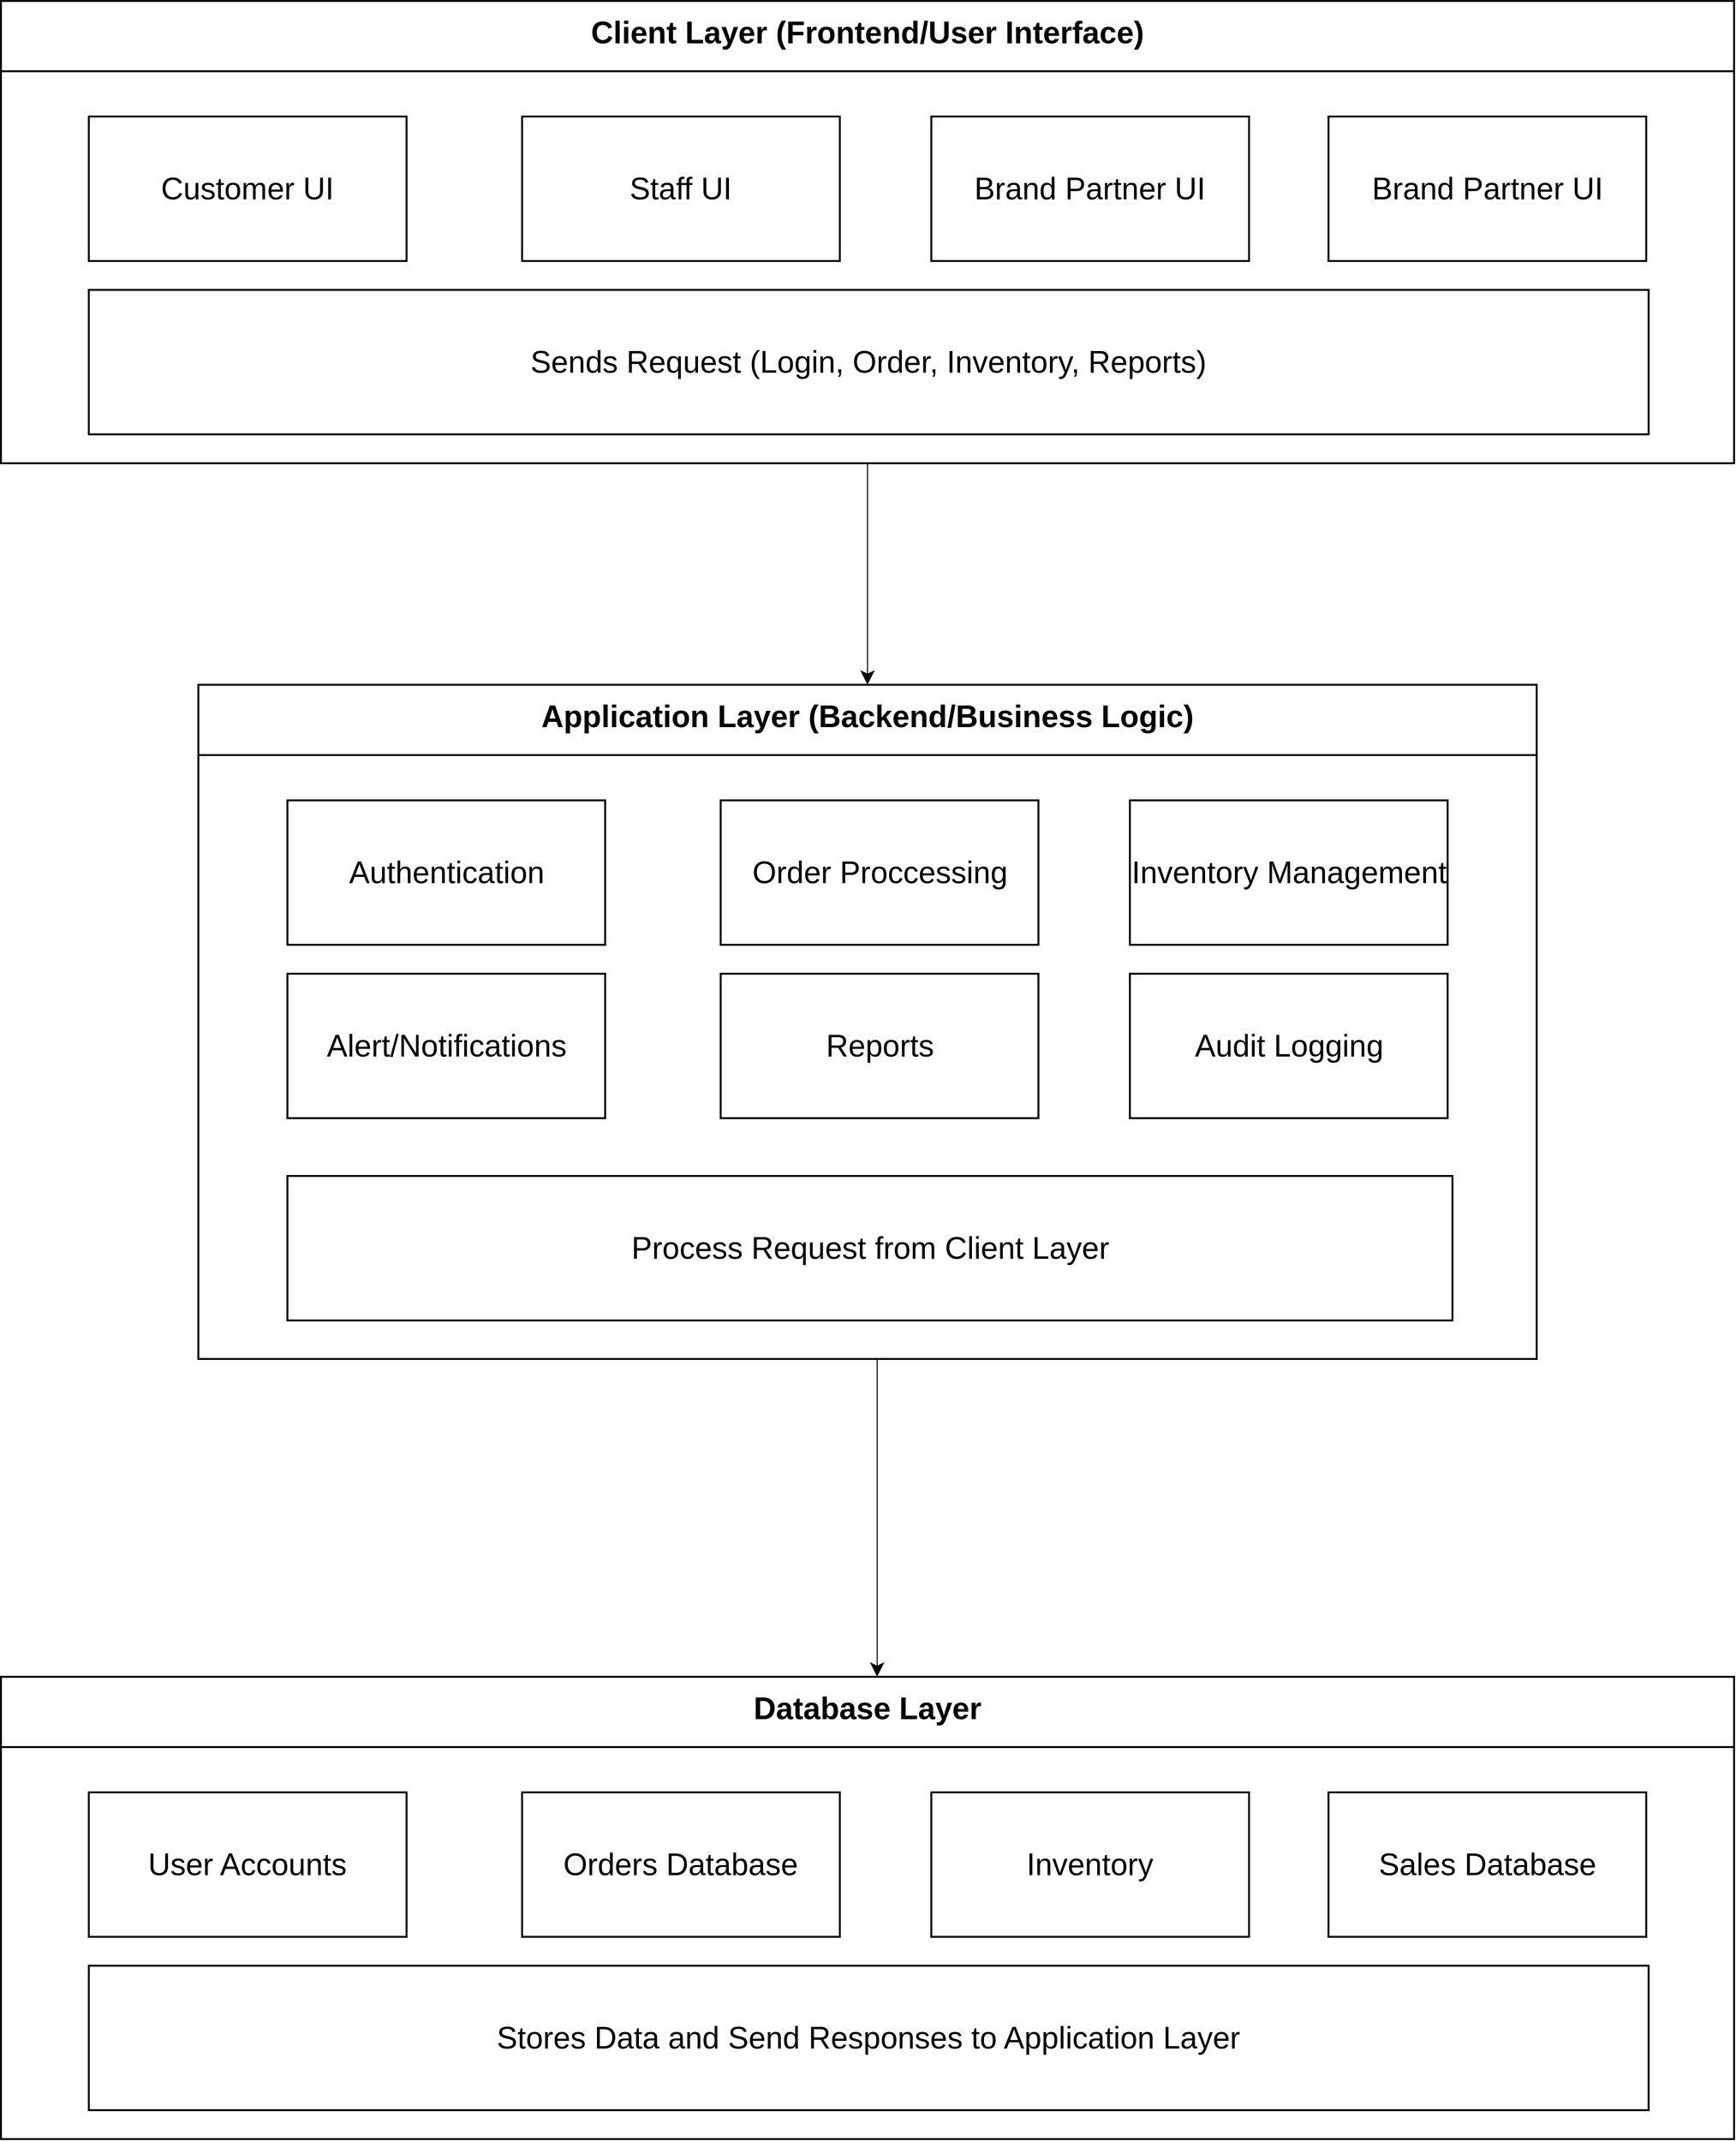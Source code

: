 <mxfile>
    <diagram id="8ObFd_kkKfOo9K47Kka7" name="Page-1">
        <mxGraphModel dx="7080" dy="4208" grid="1" gridSize="10" guides="1" tooltips="1" connect="1" arrows="1" fold="1" page="1" pageScale="1" pageWidth="3300" pageHeight="4681" background="none" math="0" shadow="0">
            <root>
                <mxCell id="0"/>
                <mxCell id="1" parent="0"/>
                <mxCell id="3" value="&lt;p style=&quot;line-height: 130%;&quot;&gt;&lt;font style=&quot;font-size: 32px;&quot;&gt;Client Layer (Frontend/User Interface)&lt;/font&gt;&lt;/p&gt;" style="swimlane;whiteSpace=wrap;html=1;strokeWidth=2;glass=0;rounded=0;resizeWidth=1;resizeHeight=1;shadow=0;startSize=73;" vertex="1" parent="1">
                    <mxGeometry x="530" y="660" width="1800" height="480" as="geometry"/>
                </mxCell>
                <mxCell id="5" value="Customer UI" style="rounded=0;whiteSpace=wrap;html=1;shadow=0;glass=0;sketch=0;strokeWidth=2;fontSize=32;startSize=73;" vertex="1" parent="3">
                    <mxGeometry x="91.25" y="120" width="330" height="150" as="geometry"/>
                </mxCell>
                <mxCell id="6" value="Staff UI" style="rounded=0;whiteSpace=wrap;html=1;shadow=0;glass=0;sketch=0;strokeWidth=2;fontSize=32;startSize=73;" vertex="1" parent="3">
                    <mxGeometry x="541.25" y="120" width="330" height="150" as="geometry"/>
                </mxCell>
                <mxCell id="7" value="Brand Partner UI" style="rounded=0;whiteSpace=wrap;html=1;shadow=0;glass=0;sketch=0;strokeWidth=2;fontSize=32;startSize=73;" vertex="1" parent="3">
                    <mxGeometry x="966.25" y="120" width="330" height="150" as="geometry"/>
                </mxCell>
                <mxCell id="8" value="Brand Partner UI" style="rounded=0;whiteSpace=wrap;html=1;shadow=0;glass=0;sketch=0;strokeWidth=2;fontSize=32;startSize=73;" vertex="1" parent="3">
                    <mxGeometry x="1378.75" y="120" width="330" height="150" as="geometry"/>
                </mxCell>
                <mxCell id="9" value="Sends Request (Login, Order, Inventory, Reports)" style="rounded=0;whiteSpace=wrap;html=1;shadow=0;glass=0;sketch=0;strokeWidth=2;fontSize=32;startSize=73;" vertex="1" parent="3">
                    <mxGeometry x="91.25" y="300" width="1620" height="150" as="geometry"/>
                </mxCell>
                <mxCell id="10" value="&lt;p style=&quot;line-height: 130%;&quot;&gt;&lt;span style=&quot;font-size: 32px;&quot;&gt;Application Layer (Backend/Business Logic)&lt;/span&gt;&lt;/p&gt;" style="swimlane;whiteSpace=wrap;html=1;strokeWidth=2;glass=0;rounded=0;resizeWidth=1;resizeHeight=1;shadow=0;startSize=73;" vertex="1" parent="1">
                    <mxGeometry x="735" y="1370" width="1390" height="700" as="geometry"/>
                </mxCell>
                <mxCell id="11" value="Authentication" style="rounded=0;whiteSpace=wrap;html=1;shadow=0;glass=0;sketch=0;strokeWidth=2;fontSize=32;startSize=73;" vertex="1" parent="10">
                    <mxGeometry x="92.5" y="120" width="330" height="150" as="geometry"/>
                </mxCell>
                <mxCell id="12" value="Order Proccessing" style="rounded=0;whiteSpace=wrap;html=1;shadow=0;glass=0;sketch=0;strokeWidth=2;fontSize=32;startSize=73;" vertex="1" parent="10">
                    <mxGeometry x="542.5" y="120" width="330" height="150" as="geometry"/>
                </mxCell>
                <mxCell id="13" value="Inventory Management" style="rounded=0;whiteSpace=wrap;html=1;shadow=0;glass=0;sketch=0;strokeWidth=2;fontSize=32;startSize=73;" vertex="1" parent="10">
                    <mxGeometry x="967.5" y="120" width="330" height="150" as="geometry"/>
                </mxCell>
                <mxCell id="14" value="Reports" style="rounded=0;whiteSpace=wrap;html=1;shadow=0;glass=0;sketch=0;strokeWidth=2;fontSize=32;startSize=73;" vertex="1" parent="10">
                    <mxGeometry x="542.5" y="300" width="330" height="150" as="geometry"/>
                </mxCell>
                <mxCell id="17" value="Alert/Notifications" style="rounded=0;whiteSpace=wrap;html=1;shadow=0;glass=0;sketch=0;strokeWidth=2;fontSize=32;startSize=73;" vertex="1" parent="10">
                    <mxGeometry x="92.5" y="300" width="330" height="150" as="geometry"/>
                </mxCell>
                <mxCell id="18" value="Audit Logging" style="rounded=0;whiteSpace=wrap;html=1;shadow=0;glass=0;sketch=0;strokeWidth=2;fontSize=32;startSize=73;" vertex="1" parent="10">
                    <mxGeometry x="967.5" y="300" width="330" height="150" as="geometry"/>
                </mxCell>
                <mxCell id="26" value="Process Request from Client Layer" style="rounded=0;whiteSpace=wrap;html=1;shadow=0;glass=0;sketch=0;strokeWidth=2;fontSize=32;startSize=73;" vertex="1" parent="10">
                    <mxGeometry x="92.5" y="510" width="1210" height="150" as="geometry"/>
                </mxCell>
                <mxCell id="16" value="" style="endArrow=classic;html=1;fontSize=32;startSize=73;entryX=0.5;entryY=0;entryDx=0;entryDy=0;exitX=0.5;exitY=1;exitDx=0;exitDy=0;endSize=12;" edge="1" parent="1" source="3" target="10">
                    <mxGeometry width="50" height="50" relative="1" as="geometry">
                        <mxPoint x="1140" y="1260" as="sourcePoint"/>
                        <mxPoint x="1190" y="1210" as="targetPoint"/>
                    </mxGeometry>
                </mxCell>
                <mxCell id="19" value="&lt;p style=&quot;line-height: 130%;&quot;&gt;&lt;font style=&quot;font-size: 32px;&quot;&gt;Database Layer&lt;/font&gt;&lt;/p&gt;" style="swimlane;whiteSpace=wrap;html=1;strokeWidth=2;glass=0;rounded=0;resizeWidth=1;resizeHeight=1;shadow=0;startSize=73;" vertex="1" parent="1">
                    <mxGeometry x="530" y="2400" width="1800" height="480" as="geometry"/>
                </mxCell>
                <mxCell id="20" value="User Accounts" style="rounded=0;whiteSpace=wrap;html=1;shadow=0;glass=0;sketch=0;strokeWidth=2;fontSize=32;startSize=73;" vertex="1" parent="19">
                    <mxGeometry x="91.25" y="120" width="330" height="150" as="geometry"/>
                </mxCell>
                <mxCell id="21" value="Orders Database" style="rounded=0;whiteSpace=wrap;html=1;shadow=0;glass=0;sketch=0;strokeWidth=2;fontSize=32;startSize=73;" vertex="1" parent="19">
                    <mxGeometry x="541.25" y="120" width="330" height="150" as="geometry"/>
                </mxCell>
                <mxCell id="22" value="Inventory" style="rounded=0;whiteSpace=wrap;html=1;shadow=0;glass=0;sketch=0;strokeWidth=2;fontSize=32;startSize=73;" vertex="1" parent="19">
                    <mxGeometry x="966.25" y="120" width="330" height="150" as="geometry"/>
                </mxCell>
                <mxCell id="23" value="Sales Database" style="rounded=0;whiteSpace=wrap;html=1;shadow=0;glass=0;sketch=0;strokeWidth=2;fontSize=32;startSize=73;" vertex="1" parent="19">
                    <mxGeometry x="1378.75" y="120" width="330" height="150" as="geometry"/>
                </mxCell>
                <mxCell id="24" value="Stores Data and Send Responses to Application Layer" style="rounded=0;whiteSpace=wrap;html=1;shadow=0;glass=0;sketch=0;strokeWidth=2;fontSize=32;startSize=73;" vertex="1" parent="19">
                    <mxGeometry x="91.25" y="300" width="1620" height="150" as="geometry"/>
                </mxCell>
                <mxCell id="25" value="" style="endArrow=classic;html=1;fontSize=32;startSize=73;entryX=0.5;entryY=0;entryDx=0;entryDy=0;endSize=12;" edge="1" parent="1">
                    <mxGeometry width="50" height="50" relative="1" as="geometry">
                        <mxPoint x="1440" y="2070" as="sourcePoint"/>
                        <mxPoint x="1440" y="2400" as="targetPoint"/>
                    </mxGeometry>
                </mxCell>
            </root>
        </mxGraphModel>
    </diagram>
</mxfile>